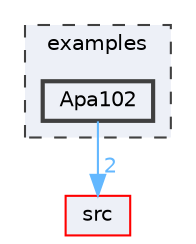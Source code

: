 digraph "/home/runner/work/FastLED/FastLED/examples/Apa102"
{
 // LATEX_PDF_SIZE
  bgcolor="transparent";
  edge [fontname=Helvetica,fontsize=10,labelfontname=Helvetica,labelfontsize=10];
  node [fontname=Helvetica,fontsize=10,shape=box,height=0.2,width=0.4];
  compound=true
  subgraph clusterdir_d28a4824dc47e487b107a5db32ef43c4 {
    graph [ bgcolor="#edf0f7", pencolor="grey25", label="examples", fontname=Helvetica,fontsize=10 style="filled,dashed", URL="dir_d28a4824dc47e487b107a5db32ef43c4.html",tooltip=""]
  dir_4af27665149ddc88916f90164a94ed56 [label="Apa102", fillcolor="#edf0f7", color="grey25", style="filled,bold", URL="dir_4af27665149ddc88916f90164a94ed56.html",tooltip=""];
  }
  dir_68267d1309a1af8e8297ef4c3efbcdba [label="src", fillcolor="#edf0f7", color="red", style="filled", URL="dir_68267d1309a1af8e8297ef4c3efbcdba.html",tooltip=""];
  dir_4af27665149ddc88916f90164a94ed56->dir_68267d1309a1af8e8297ef4c3efbcdba [headlabel="2", labeldistance=1.5 headhref="dir_000003_000073.html" href="dir_000003_000073.html" color="steelblue1" fontcolor="steelblue1"];
}
